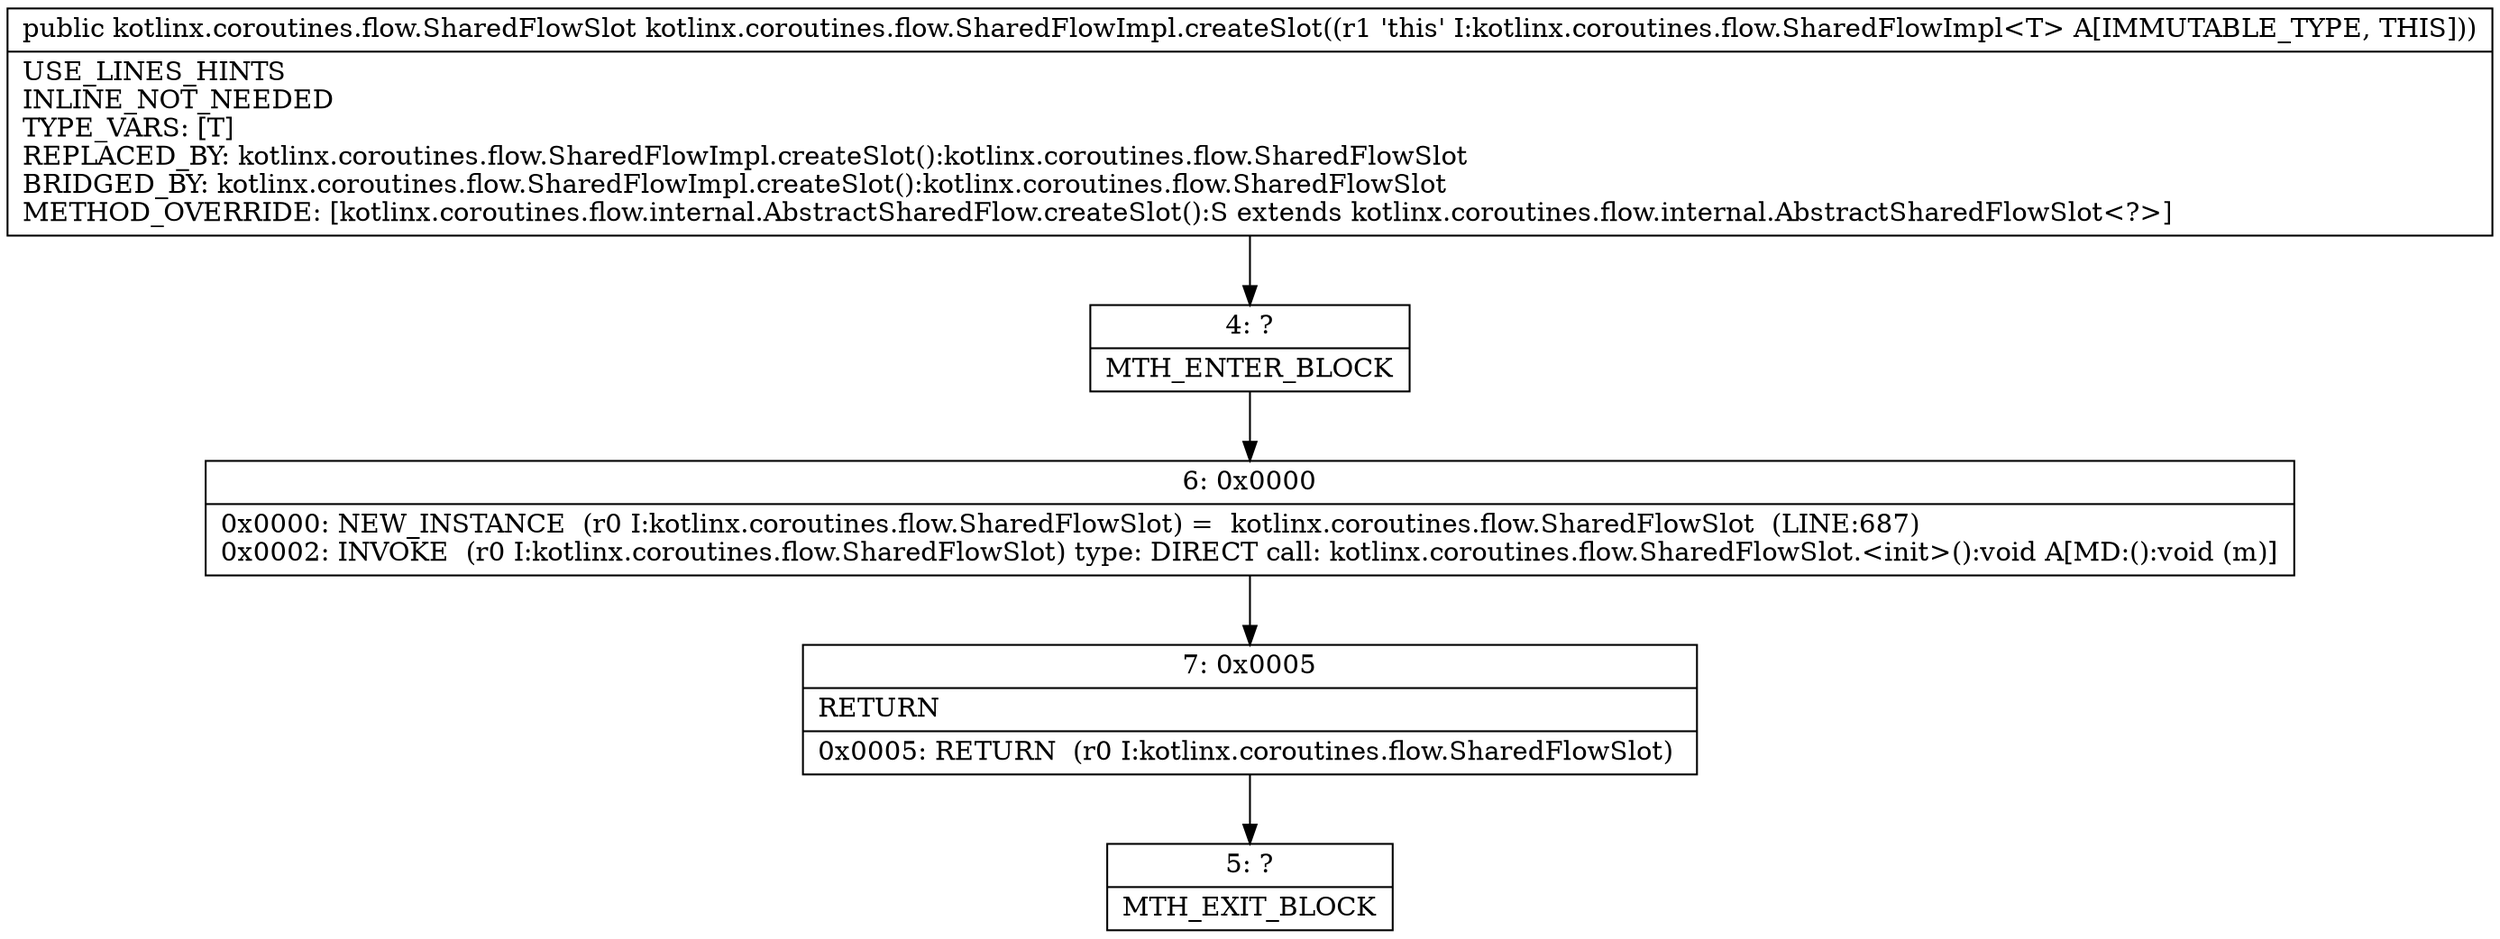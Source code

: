 digraph "CFG forkotlinx.coroutines.flow.SharedFlowImpl.createSlot()Lkotlinx\/coroutines\/flow\/SharedFlowSlot;" {
Node_4 [shape=record,label="{4\:\ ?|MTH_ENTER_BLOCK\l}"];
Node_6 [shape=record,label="{6\:\ 0x0000|0x0000: NEW_INSTANCE  (r0 I:kotlinx.coroutines.flow.SharedFlowSlot) =  kotlinx.coroutines.flow.SharedFlowSlot  (LINE:687)\l0x0002: INVOKE  (r0 I:kotlinx.coroutines.flow.SharedFlowSlot) type: DIRECT call: kotlinx.coroutines.flow.SharedFlowSlot.\<init\>():void A[MD:():void (m)]\l}"];
Node_7 [shape=record,label="{7\:\ 0x0005|RETURN\l|0x0005: RETURN  (r0 I:kotlinx.coroutines.flow.SharedFlowSlot) \l}"];
Node_5 [shape=record,label="{5\:\ ?|MTH_EXIT_BLOCK\l}"];
MethodNode[shape=record,label="{public kotlinx.coroutines.flow.SharedFlowSlot kotlinx.coroutines.flow.SharedFlowImpl.createSlot((r1 'this' I:kotlinx.coroutines.flow.SharedFlowImpl\<T\> A[IMMUTABLE_TYPE, THIS]))  | USE_LINES_HINTS\lINLINE_NOT_NEEDED\lTYPE_VARS: [T]\lREPLACED_BY: kotlinx.coroutines.flow.SharedFlowImpl.createSlot():kotlinx.coroutines.flow.SharedFlowSlot\lBRIDGED_BY: kotlinx.coroutines.flow.SharedFlowImpl.createSlot():kotlinx.coroutines.flow.SharedFlowSlot\lMETHOD_OVERRIDE: [kotlinx.coroutines.flow.internal.AbstractSharedFlow.createSlot():S extends kotlinx.coroutines.flow.internal.AbstractSharedFlowSlot\<?\>]\l}"];
MethodNode -> Node_4;Node_4 -> Node_6;
Node_6 -> Node_7;
Node_7 -> Node_5;
}

